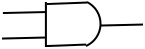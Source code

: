 <?xml version="1.0" encoding="UTF-8"?>
<dia:diagram xmlns:dia="http://www.lysator.liu.se/~alla/dia/">
  <dia:layer name="Background" visible="true" active="true">
    <dia:object type="Standard - Line" version="0" id="O0">
      <dia:attribute name="obj_pos">
        <dia:point val="4.3,1.85"/>
      </dia:attribute>
      <dia:attribute name="obj_bb">
        <dia:rectangle val="4.25,1.8;4.35,4.15"/>
      </dia:attribute>
      <dia:attribute name="conn_endpoints">
        <dia:point val="4.3,1.85"/>
        <dia:point val="4.3,4.1"/>
      </dia:attribute>
      <dia:attribute name="numcp">
        <dia:int val="1"/>
      </dia:attribute>
    </dia:object>
    <dia:object type="Standard - Line" version="0" id="O1">
      <dia:attribute name="obj_pos">
        <dia:point val="4.35,1.95"/>
      </dia:attribute>
      <dia:attribute name="obj_bb">
        <dia:rectangle val="4.298,1.824;6.408,2.002"/>
      </dia:attribute>
      <dia:attribute name="conn_endpoints">
        <dia:point val="4.35,1.95"/>
        <dia:point val="6.356,1.876"/>
      </dia:attribute>
      <dia:attribute name="numcp">
        <dia:int val="1"/>
      </dia:attribute>
    </dia:object>
    <dia:object type="Standard - Arc" version="0" id="O2">
      <dia:attribute name="obj_pos">
        <dia:point val="6.35,1.85"/>
      </dia:attribute>
      <dia:attribute name="obj_bb">
        <dia:rectangle val="6.249,1.799;7.082,4.101"/>
      </dia:attribute>
      <dia:attribute name="conn_endpoints">
        <dia:point val="6.35,1.85"/>
        <dia:point val="6.3,4.05"/>
      </dia:attribute>
      <dia:attribute name="curve_distance">
        <dia:real val="-0.707"/>
      </dia:attribute>
      <dia:attribute name="line_width">
        <dia:real val="0.1"/>
      </dia:attribute>
    </dia:object>
    <dia:object type="Standard - Line" version="0" id="O3">
      <dia:attribute name="obj_pos">
        <dia:point val="4.307,4.051"/>
      </dia:attribute>
      <dia:attribute name="obj_bb">
        <dia:rectangle val="4.255,3.925;6.364,4.103"/>
      </dia:attribute>
      <dia:attribute name="conn_endpoints">
        <dia:point val="4.307,4.051"/>
        <dia:point val="6.313,3.977"/>
      </dia:attribute>
      <dia:attribute name="numcp">
        <dia:int val="1"/>
      </dia:attribute>
    </dia:object>
    <dia:object type="Standard - Line" version="0" id="O4">
      <dia:attribute name="obj_pos">
        <dia:point val="2.15,2.4"/>
      </dia:attribute>
      <dia:attribute name="obj_bb">
        <dia:rectangle val="2.099,2.299;4.351,2.451"/>
      </dia:attribute>
      <dia:attribute name="conn_endpoints">
        <dia:point val="2.15,2.4"/>
        <dia:point val="4.3,2.35"/>
      </dia:attribute>
      <dia:attribute name="numcp">
        <dia:int val="1"/>
      </dia:attribute>
    </dia:object>
    <dia:object type="Standard - Line" version="0" id="O5">
      <dia:attribute name="obj_pos">
        <dia:point val="2.106,3.676"/>
      </dia:attribute>
      <dia:attribute name="obj_bb">
        <dia:rectangle val="2.055,3.575;4.307,3.727"/>
      </dia:attribute>
      <dia:attribute name="conn_endpoints">
        <dia:point val="2.106,3.676"/>
        <dia:point val="4.256,3.626"/>
      </dia:attribute>
      <dia:attribute name="numcp">
        <dia:int val="1"/>
      </dia:attribute>
    </dia:object>
    <dia:object type="Standard - Line" version="0" id="O6">
      <dia:attribute name="obj_pos">
        <dia:point val="7.006,3.026"/>
      </dia:attribute>
      <dia:attribute name="obj_bb">
        <dia:rectangle val="6.955,2.925;9.207,3.077"/>
      </dia:attribute>
      <dia:attribute name="conn_endpoints">
        <dia:point val="7.006,3.026"/>
        <dia:point val="9.156,2.976"/>
      </dia:attribute>
      <dia:attribute name="numcp">
        <dia:int val="1"/>
      </dia:attribute>
    </dia:object>
  </dia:layer>
</dia:diagram>
